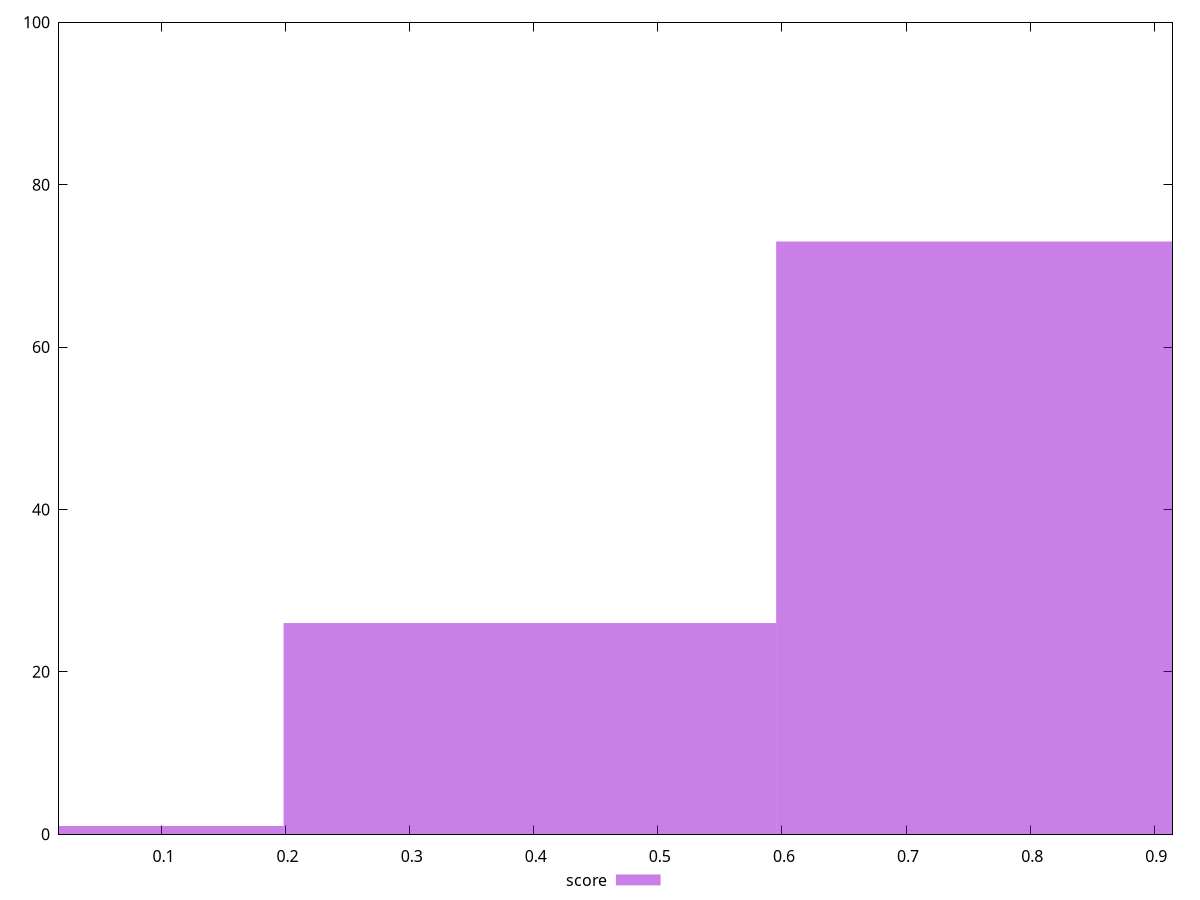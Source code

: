 reset

$score <<EOF
0.3968641413922452 26
0.7937282827844904 73
0 1
EOF

set key outside below
set boxwidth 0.3968641413922452
set xrange [0.017481246450500643:0.9146517814122077]
set yrange [0:100]
set style fill transparent solid 0.5 noborder
set terminal svg size 640, 490 enhanced background rgb 'white'
set output "report_00007_2020-12-11T15:55:29.892Z/cumulative-layout-shift/samples/pages+cached+noexternal+noimg/score/histogram.svg"

plot $score title "score" with boxes

reset

